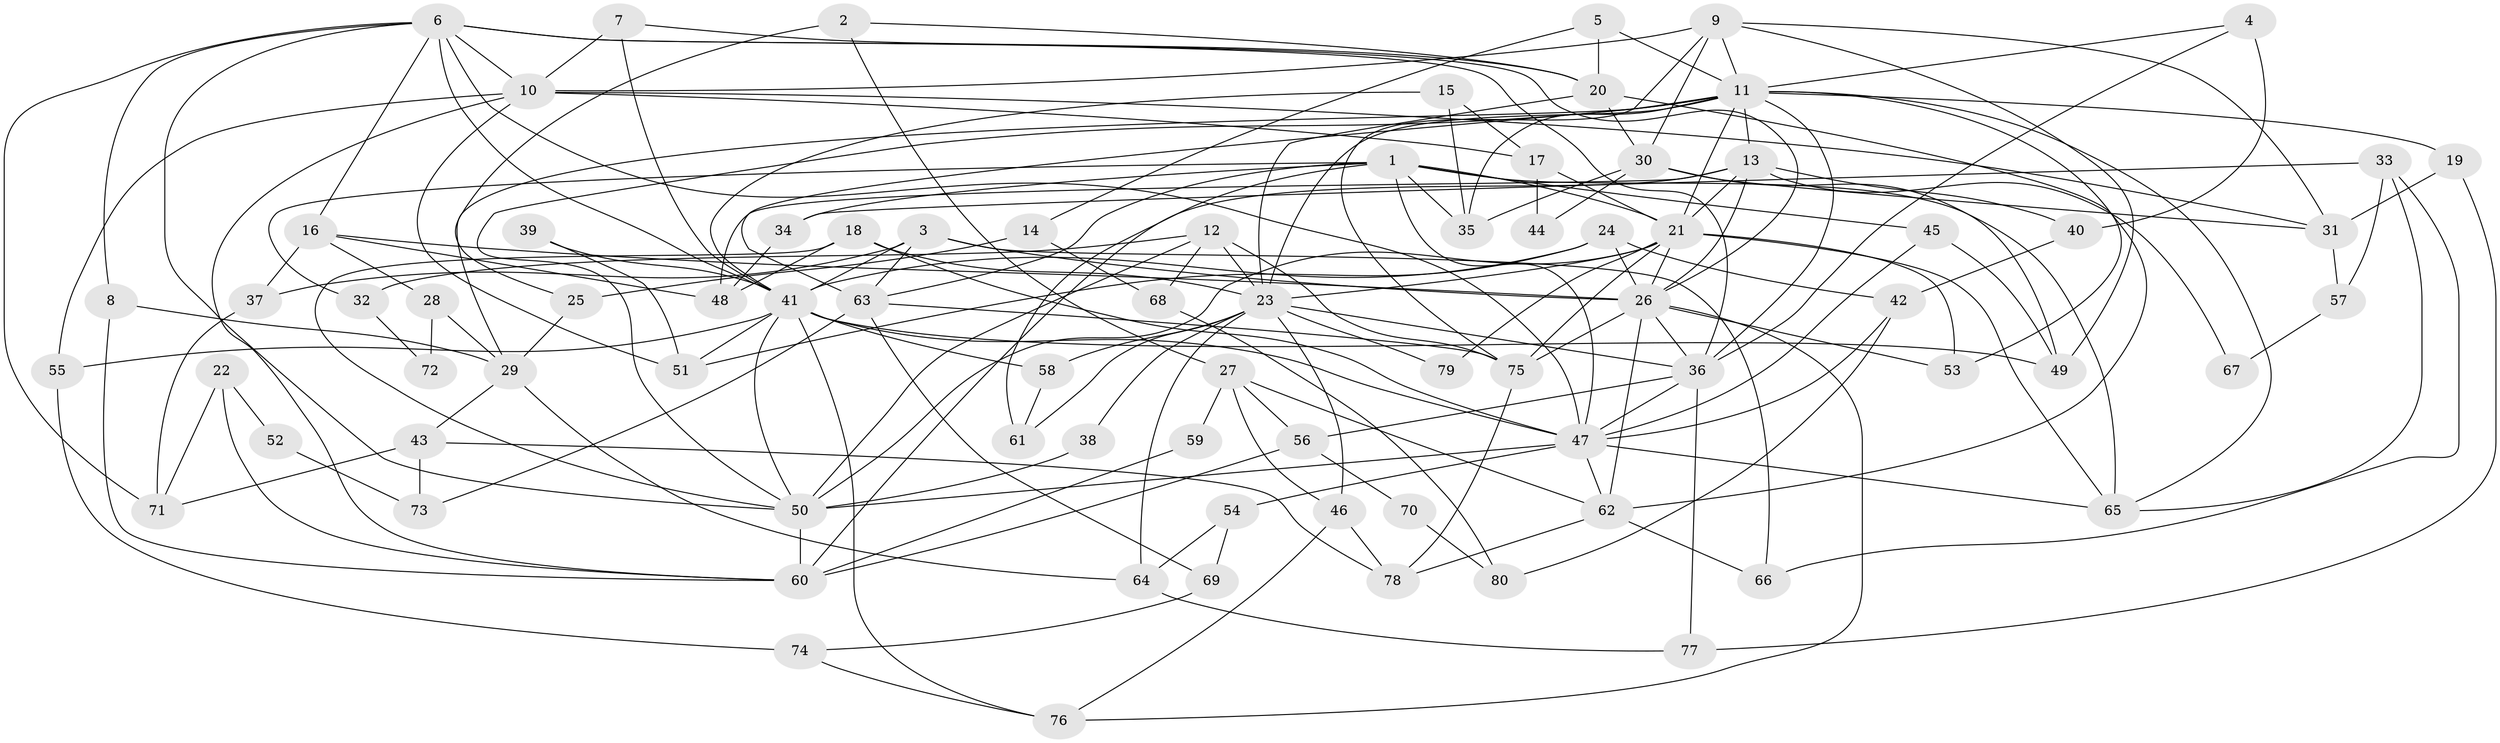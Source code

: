 // original degree distribution, {4: 0.3185840707964602, 3: 0.3274336283185841, 5: 0.08849557522123894, 2: 0.09734513274336283, 8: 0.02654867256637168, 7: 0.04424778761061947, 6: 0.09734513274336283}
// Generated by graph-tools (version 1.1) at 2025/50/03/04/25 22:50:56]
// undirected, 80 vertices, 185 edges
graph export_dot {
  node [color=gray90,style=filled];
  1;
  2;
  3;
  4;
  5;
  6;
  7;
  8;
  9;
  10;
  11;
  12;
  13;
  14;
  15;
  16;
  17;
  18;
  19;
  20;
  21;
  22;
  23;
  24;
  25;
  26;
  27;
  28;
  29;
  30;
  31;
  32;
  33;
  34;
  35;
  36;
  37;
  38;
  39;
  40;
  41;
  42;
  43;
  44;
  45;
  46;
  47;
  48;
  49;
  50;
  51;
  52;
  53;
  54;
  55;
  56;
  57;
  58;
  59;
  60;
  61;
  62;
  63;
  64;
  65;
  66;
  67;
  68;
  69;
  70;
  71;
  72;
  73;
  74;
  75;
  76;
  77;
  78;
  79;
  80;
  1 -- 21 [weight=1.0];
  1 -- 32 [weight=1.0];
  1 -- 34 [weight=1.0];
  1 -- 35 [weight=1.0];
  1 -- 45 [weight=2.0];
  1 -- 47 [weight=1.0];
  1 -- 61 [weight=1.0];
  1 -- 63 [weight=1.0];
  1 -- 65 [weight=1.0];
  2 -- 20 [weight=1.0];
  2 -- 25 [weight=1.0];
  2 -- 27 [weight=1.0];
  3 -- 26 [weight=1.0];
  3 -- 37 [weight=1.0];
  3 -- 41 [weight=1.0];
  3 -- 63 [weight=1.0];
  3 -- 66 [weight=1.0];
  4 -- 11 [weight=1.0];
  4 -- 36 [weight=1.0];
  4 -- 40 [weight=1.0];
  5 -- 11 [weight=1.0];
  5 -- 14 [weight=1.0];
  5 -- 20 [weight=1.0];
  6 -- 8 [weight=1.0];
  6 -- 10 [weight=1.0];
  6 -- 16 [weight=1.0];
  6 -- 26 [weight=1.0];
  6 -- 36 [weight=1.0];
  6 -- 41 [weight=1.0];
  6 -- 47 [weight=1.0];
  6 -- 50 [weight=1.0];
  6 -- 71 [weight=1.0];
  7 -- 10 [weight=1.0];
  7 -- 20 [weight=1.0];
  7 -- 41 [weight=1.0];
  8 -- 29 [weight=1.0];
  8 -- 60 [weight=1.0];
  9 -- 10 [weight=1.0];
  9 -- 11 [weight=1.0];
  9 -- 30 [weight=1.0];
  9 -- 31 [weight=1.0];
  9 -- 49 [weight=1.0];
  9 -- 75 [weight=1.0];
  10 -- 17 [weight=1.0];
  10 -- 31 [weight=1.0];
  10 -- 51 [weight=1.0];
  10 -- 55 [weight=1.0];
  10 -- 60 [weight=1.0];
  11 -- 13 [weight=1.0];
  11 -- 19 [weight=1.0];
  11 -- 21 [weight=1.0];
  11 -- 23 [weight=1.0];
  11 -- 29 [weight=1.0];
  11 -- 35 [weight=1.0];
  11 -- 36 [weight=1.0];
  11 -- 50 [weight=1.0];
  11 -- 53 [weight=1.0];
  11 -- 63 [weight=1.0];
  11 -- 65 [weight=1.0];
  12 -- 23 [weight=1.0];
  12 -- 32 [weight=1.0];
  12 -- 50 [weight=1.0];
  12 -- 68 [weight=1.0];
  12 -- 75 [weight=1.0];
  13 -- 21 [weight=1.0];
  13 -- 26 [weight=1.0];
  13 -- 40 [weight=1.0];
  13 -- 48 [weight=1.0];
  13 -- 60 [weight=1.0];
  13 -- 67 [weight=1.0];
  14 -- 25 [weight=1.0];
  14 -- 68 [weight=1.0];
  15 -- 17 [weight=1.0];
  15 -- 35 [weight=1.0];
  15 -- 41 [weight=1.0];
  16 -- 26 [weight=1.0];
  16 -- 28 [weight=1.0];
  16 -- 37 [weight=1.0];
  16 -- 48 [weight=1.0];
  17 -- 21 [weight=1.0];
  17 -- 44 [weight=1.0];
  18 -- 23 [weight=1.0];
  18 -- 47 [weight=1.0];
  18 -- 48 [weight=1.0];
  18 -- 50 [weight=1.0];
  19 -- 31 [weight=1.0];
  19 -- 77 [weight=1.0];
  20 -- 23 [weight=1.0];
  20 -- 30 [weight=1.0];
  20 -- 62 [weight=1.0];
  21 -- 23 [weight=1.0];
  21 -- 26 [weight=1.0];
  21 -- 50 [weight=2.0];
  21 -- 53 [weight=1.0];
  21 -- 65 [weight=1.0];
  21 -- 75 [weight=1.0];
  21 -- 79 [weight=1.0];
  22 -- 52 [weight=1.0];
  22 -- 60 [weight=1.0];
  22 -- 71 [weight=1.0];
  23 -- 36 [weight=1.0];
  23 -- 38 [weight=1.0];
  23 -- 46 [weight=1.0];
  23 -- 58 [weight=1.0];
  23 -- 61 [weight=1.0];
  23 -- 64 [weight=1.0];
  23 -- 79 [weight=1.0];
  24 -- 26 [weight=1.0];
  24 -- 41 [weight=1.0];
  24 -- 42 [weight=1.0];
  24 -- 51 [weight=1.0];
  25 -- 29 [weight=1.0];
  26 -- 36 [weight=1.0];
  26 -- 53 [weight=1.0];
  26 -- 62 [weight=1.0];
  26 -- 75 [weight=1.0];
  26 -- 76 [weight=1.0];
  27 -- 46 [weight=1.0];
  27 -- 56 [weight=1.0];
  27 -- 59 [weight=1.0];
  27 -- 62 [weight=1.0];
  28 -- 29 [weight=1.0];
  28 -- 72 [weight=1.0];
  29 -- 43 [weight=1.0];
  29 -- 64 [weight=1.0];
  30 -- 31 [weight=1.0];
  30 -- 35 [weight=1.0];
  30 -- 44 [weight=1.0];
  30 -- 49 [weight=1.0];
  31 -- 57 [weight=1.0];
  32 -- 72 [weight=1.0];
  33 -- 34 [weight=1.0];
  33 -- 57 [weight=1.0];
  33 -- 65 [weight=1.0];
  33 -- 66 [weight=1.0];
  34 -- 48 [weight=1.0];
  36 -- 47 [weight=1.0];
  36 -- 56 [weight=1.0];
  36 -- 77 [weight=1.0];
  37 -- 71 [weight=1.0];
  38 -- 50 [weight=1.0];
  39 -- 41 [weight=1.0];
  39 -- 51 [weight=1.0];
  40 -- 42 [weight=1.0];
  41 -- 47 [weight=2.0];
  41 -- 49 [weight=1.0];
  41 -- 50 [weight=1.0];
  41 -- 51 [weight=1.0];
  41 -- 55 [weight=2.0];
  41 -- 58 [weight=1.0];
  41 -- 76 [weight=1.0];
  42 -- 47 [weight=1.0];
  42 -- 80 [weight=1.0];
  43 -- 71 [weight=1.0];
  43 -- 73 [weight=1.0];
  43 -- 78 [weight=1.0];
  45 -- 47 [weight=1.0];
  45 -- 49 [weight=1.0];
  46 -- 76 [weight=1.0];
  46 -- 78 [weight=1.0];
  47 -- 50 [weight=1.0];
  47 -- 54 [weight=1.0];
  47 -- 62 [weight=1.0];
  47 -- 65 [weight=1.0];
  50 -- 60 [weight=1.0];
  52 -- 73 [weight=1.0];
  54 -- 64 [weight=1.0];
  54 -- 69 [weight=1.0];
  55 -- 74 [weight=1.0];
  56 -- 60 [weight=1.0];
  56 -- 70 [weight=1.0];
  57 -- 67 [weight=1.0];
  58 -- 61 [weight=1.0];
  59 -- 60 [weight=1.0];
  62 -- 66 [weight=1.0];
  62 -- 78 [weight=1.0];
  63 -- 69 [weight=1.0];
  63 -- 73 [weight=1.0];
  63 -- 75 [weight=1.0];
  64 -- 77 [weight=1.0];
  68 -- 80 [weight=1.0];
  69 -- 74 [weight=1.0];
  70 -- 80 [weight=1.0];
  74 -- 76 [weight=1.0];
  75 -- 78 [weight=1.0];
}
